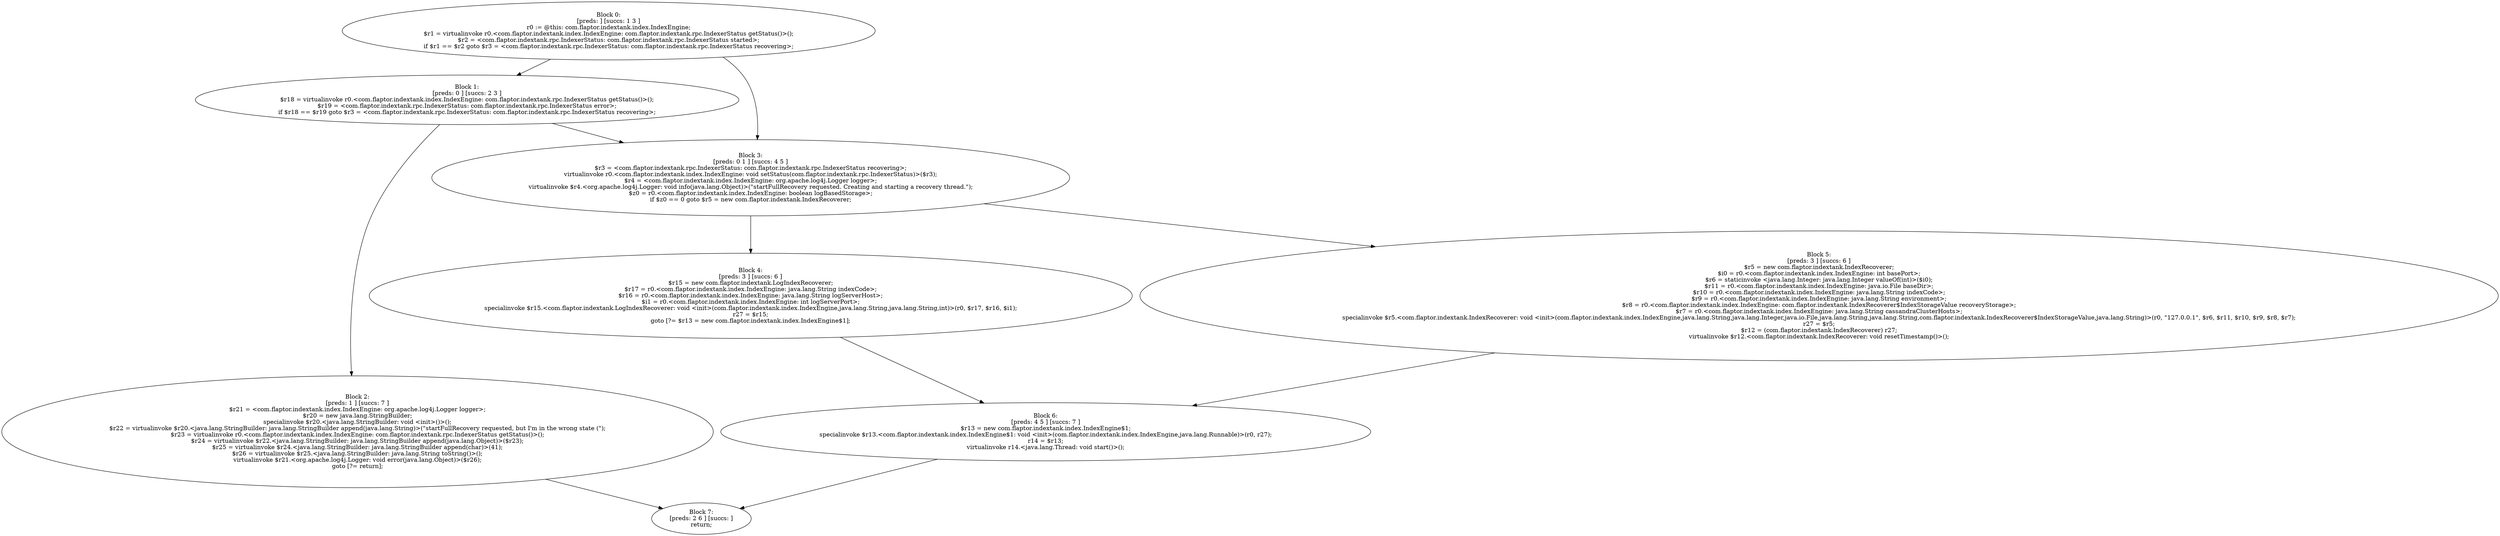 digraph "unitGraph" {
    "Block 0:
[preds: ] [succs: 1 3 ]
r0 := @this: com.flaptor.indextank.index.IndexEngine;
$r1 = virtualinvoke r0.<com.flaptor.indextank.index.IndexEngine: com.flaptor.indextank.rpc.IndexerStatus getStatus()>();
$r2 = <com.flaptor.indextank.rpc.IndexerStatus: com.flaptor.indextank.rpc.IndexerStatus started>;
if $r1 == $r2 goto $r3 = <com.flaptor.indextank.rpc.IndexerStatus: com.flaptor.indextank.rpc.IndexerStatus recovering>;
"
    "Block 1:
[preds: 0 ] [succs: 2 3 ]
$r18 = virtualinvoke r0.<com.flaptor.indextank.index.IndexEngine: com.flaptor.indextank.rpc.IndexerStatus getStatus()>();
$r19 = <com.flaptor.indextank.rpc.IndexerStatus: com.flaptor.indextank.rpc.IndexerStatus error>;
if $r18 == $r19 goto $r3 = <com.flaptor.indextank.rpc.IndexerStatus: com.flaptor.indextank.rpc.IndexerStatus recovering>;
"
    "Block 2:
[preds: 1 ] [succs: 7 ]
$r21 = <com.flaptor.indextank.index.IndexEngine: org.apache.log4j.Logger logger>;
$r20 = new java.lang.StringBuilder;
specialinvoke $r20.<java.lang.StringBuilder: void <init>()>();
$r22 = virtualinvoke $r20.<java.lang.StringBuilder: java.lang.StringBuilder append(java.lang.String)>(\"startFullRecovery requested, but I\'m in the wrong state (\");
$r23 = virtualinvoke r0.<com.flaptor.indextank.index.IndexEngine: com.flaptor.indextank.rpc.IndexerStatus getStatus()>();
$r24 = virtualinvoke $r22.<java.lang.StringBuilder: java.lang.StringBuilder append(java.lang.Object)>($r23);
$r25 = virtualinvoke $r24.<java.lang.StringBuilder: java.lang.StringBuilder append(char)>(41);
$r26 = virtualinvoke $r25.<java.lang.StringBuilder: java.lang.String toString()>();
virtualinvoke $r21.<org.apache.log4j.Logger: void error(java.lang.Object)>($r26);
goto [?= return];
"
    "Block 3:
[preds: 0 1 ] [succs: 4 5 ]
$r3 = <com.flaptor.indextank.rpc.IndexerStatus: com.flaptor.indextank.rpc.IndexerStatus recovering>;
virtualinvoke r0.<com.flaptor.indextank.index.IndexEngine: void setStatus(com.flaptor.indextank.rpc.IndexerStatus)>($r3);
$r4 = <com.flaptor.indextank.index.IndexEngine: org.apache.log4j.Logger logger>;
virtualinvoke $r4.<org.apache.log4j.Logger: void info(java.lang.Object)>(\"startFullRecovery requested. Creating and starting a recovery thread.\");
$z0 = r0.<com.flaptor.indextank.index.IndexEngine: boolean logBasedStorage>;
if $z0 == 0 goto $r5 = new com.flaptor.indextank.IndexRecoverer;
"
    "Block 4:
[preds: 3 ] [succs: 6 ]
$r15 = new com.flaptor.indextank.LogIndexRecoverer;
$r17 = r0.<com.flaptor.indextank.index.IndexEngine: java.lang.String indexCode>;
$r16 = r0.<com.flaptor.indextank.index.IndexEngine: java.lang.String logServerHost>;
$i1 = r0.<com.flaptor.indextank.index.IndexEngine: int logServerPort>;
specialinvoke $r15.<com.flaptor.indextank.LogIndexRecoverer: void <init>(com.flaptor.indextank.index.IndexEngine,java.lang.String,java.lang.String,int)>(r0, $r17, $r16, $i1);
r27 = $r15;
goto [?= $r13 = new com.flaptor.indextank.index.IndexEngine$1];
"
    "Block 5:
[preds: 3 ] [succs: 6 ]
$r5 = new com.flaptor.indextank.IndexRecoverer;
$i0 = r0.<com.flaptor.indextank.index.IndexEngine: int basePort>;
$r6 = staticinvoke <java.lang.Integer: java.lang.Integer valueOf(int)>($i0);
$r11 = r0.<com.flaptor.indextank.index.IndexEngine: java.io.File baseDir>;
$r10 = r0.<com.flaptor.indextank.index.IndexEngine: java.lang.String indexCode>;
$r9 = r0.<com.flaptor.indextank.index.IndexEngine: java.lang.String environment>;
$r8 = r0.<com.flaptor.indextank.index.IndexEngine: com.flaptor.indextank.IndexRecoverer$IndexStorageValue recoveryStorage>;
$r7 = r0.<com.flaptor.indextank.index.IndexEngine: java.lang.String cassandraClusterHosts>;
specialinvoke $r5.<com.flaptor.indextank.IndexRecoverer: void <init>(com.flaptor.indextank.index.IndexEngine,java.lang.String,java.lang.Integer,java.io.File,java.lang.String,java.lang.String,com.flaptor.indextank.IndexRecoverer$IndexStorageValue,java.lang.String)>(r0, \"127.0.0.1\", $r6, $r11, $r10, $r9, $r8, $r7);
r27 = $r5;
$r12 = (com.flaptor.indextank.IndexRecoverer) r27;
virtualinvoke $r12.<com.flaptor.indextank.IndexRecoverer: void resetTimestamp()>();
"
    "Block 6:
[preds: 4 5 ] [succs: 7 ]
$r13 = new com.flaptor.indextank.index.IndexEngine$1;
specialinvoke $r13.<com.flaptor.indextank.index.IndexEngine$1: void <init>(com.flaptor.indextank.index.IndexEngine,java.lang.Runnable)>(r0, r27);
r14 = $r13;
virtualinvoke r14.<java.lang.Thread: void start()>();
"
    "Block 7:
[preds: 2 6 ] [succs: ]
return;
"
    "Block 0:
[preds: ] [succs: 1 3 ]
r0 := @this: com.flaptor.indextank.index.IndexEngine;
$r1 = virtualinvoke r0.<com.flaptor.indextank.index.IndexEngine: com.flaptor.indextank.rpc.IndexerStatus getStatus()>();
$r2 = <com.flaptor.indextank.rpc.IndexerStatus: com.flaptor.indextank.rpc.IndexerStatus started>;
if $r1 == $r2 goto $r3 = <com.flaptor.indextank.rpc.IndexerStatus: com.flaptor.indextank.rpc.IndexerStatus recovering>;
"->"Block 1:
[preds: 0 ] [succs: 2 3 ]
$r18 = virtualinvoke r0.<com.flaptor.indextank.index.IndexEngine: com.flaptor.indextank.rpc.IndexerStatus getStatus()>();
$r19 = <com.flaptor.indextank.rpc.IndexerStatus: com.flaptor.indextank.rpc.IndexerStatus error>;
if $r18 == $r19 goto $r3 = <com.flaptor.indextank.rpc.IndexerStatus: com.flaptor.indextank.rpc.IndexerStatus recovering>;
";
    "Block 0:
[preds: ] [succs: 1 3 ]
r0 := @this: com.flaptor.indextank.index.IndexEngine;
$r1 = virtualinvoke r0.<com.flaptor.indextank.index.IndexEngine: com.flaptor.indextank.rpc.IndexerStatus getStatus()>();
$r2 = <com.flaptor.indextank.rpc.IndexerStatus: com.flaptor.indextank.rpc.IndexerStatus started>;
if $r1 == $r2 goto $r3 = <com.flaptor.indextank.rpc.IndexerStatus: com.flaptor.indextank.rpc.IndexerStatus recovering>;
"->"Block 3:
[preds: 0 1 ] [succs: 4 5 ]
$r3 = <com.flaptor.indextank.rpc.IndexerStatus: com.flaptor.indextank.rpc.IndexerStatus recovering>;
virtualinvoke r0.<com.flaptor.indextank.index.IndexEngine: void setStatus(com.flaptor.indextank.rpc.IndexerStatus)>($r3);
$r4 = <com.flaptor.indextank.index.IndexEngine: org.apache.log4j.Logger logger>;
virtualinvoke $r4.<org.apache.log4j.Logger: void info(java.lang.Object)>(\"startFullRecovery requested. Creating and starting a recovery thread.\");
$z0 = r0.<com.flaptor.indextank.index.IndexEngine: boolean logBasedStorage>;
if $z0 == 0 goto $r5 = new com.flaptor.indextank.IndexRecoverer;
";
    "Block 1:
[preds: 0 ] [succs: 2 3 ]
$r18 = virtualinvoke r0.<com.flaptor.indextank.index.IndexEngine: com.flaptor.indextank.rpc.IndexerStatus getStatus()>();
$r19 = <com.flaptor.indextank.rpc.IndexerStatus: com.flaptor.indextank.rpc.IndexerStatus error>;
if $r18 == $r19 goto $r3 = <com.flaptor.indextank.rpc.IndexerStatus: com.flaptor.indextank.rpc.IndexerStatus recovering>;
"->"Block 2:
[preds: 1 ] [succs: 7 ]
$r21 = <com.flaptor.indextank.index.IndexEngine: org.apache.log4j.Logger logger>;
$r20 = new java.lang.StringBuilder;
specialinvoke $r20.<java.lang.StringBuilder: void <init>()>();
$r22 = virtualinvoke $r20.<java.lang.StringBuilder: java.lang.StringBuilder append(java.lang.String)>(\"startFullRecovery requested, but I\'m in the wrong state (\");
$r23 = virtualinvoke r0.<com.flaptor.indextank.index.IndexEngine: com.flaptor.indextank.rpc.IndexerStatus getStatus()>();
$r24 = virtualinvoke $r22.<java.lang.StringBuilder: java.lang.StringBuilder append(java.lang.Object)>($r23);
$r25 = virtualinvoke $r24.<java.lang.StringBuilder: java.lang.StringBuilder append(char)>(41);
$r26 = virtualinvoke $r25.<java.lang.StringBuilder: java.lang.String toString()>();
virtualinvoke $r21.<org.apache.log4j.Logger: void error(java.lang.Object)>($r26);
goto [?= return];
";
    "Block 1:
[preds: 0 ] [succs: 2 3 ]
$r18 = virtualinvoke r0.<com.flaptor.indextank.index.IndexEngine: com.flaptor.indextank.rpc.IndexerStatus getStatus()>();
$r19 = <com.flaptor.indextank.rpc.IndexerStatus: com.flaptor.indextank.rpc.IndexerStatus error>;
if $r18 == $r19 goto $r3 = <com.flaptor.indextank.rpc.IndexerStatus: com.flaptor.indextank.rpc.IndexerStatus recovering>;
"->"Block 3:
[preds: 0 1 ] [succs: 4 5 ]
$r3 = <com.flaptor.indextank.rpc.IndexerStatus: com.flaptor.indextank.rpc.IndexerStatus recovering>;
virtualinvoke r0.<com.flaptor.indextank.index.IndexEngine: void setStatus(com.flaptor.indextank.rpc.IndexerStatus)>($r3);
$r4 = <com.flaptor.indextank.index.IndexEngine: org.apache.log4j.Logger logger>;
virtualinvoke $r4.<org.apache.log4j.Logger: void info(java.lang.Object)>(\"startFullRecovery requested. Creating and starting a recovery thread.\");
$z0 = r0.<com.flaptor.indextank.index.IndexEngine: boolean logBasedStorage>;
if $z0 == 0 goto $r5 = new com.flaptor.indextank.IndexRecoverer;
";
    "Block 2:
[preds: 1 ] [succs: 7 ]
$r21 = <com.flaptor.indextank.index.IndexEngine: org.apache.log4j.Logger logger>;
$r20 = new java.lang.StringBuilder;
specialinvoke $r20.<java.lang.StringBuilder: void <init>()>();
$r22 = virtualinvoke $r20.<java.lang.StringBuilder: java.lang.StringBuilder append(java.lang.String)>(\"startFullRecovery requested, but I\'m in the wrong state (\");
$r23 = virtualinvoke r0.<com.flaptor.indextank.index.IndexEngine: com.flaptor.indextank.rpc.IndexerStatus getStatus()>();
$r24 = virtualinvoke $r22.<java.lang.StringBuilder: java.lang.StringBuilder append(java.lang.Object)>($r23);
$r25 = virtualinvoke $r24.<java.lang.StringBuilder: java.lang.StringBuilder append(char)>(41);
$r26 = virtualinvoke $r25.<java.lang.StringBuilder: java.lang.String toString()>();
virtualinvoke $r21.<org.apache.log4j.Logger: void error(java.lang.Object)>($r26);
goto [?= return];
"->"Block 7:
[preds: 2 6 ] [succs: ]
return;
";
    "Block 3:
[preds: 0 1 ] [succs: 4 5 ]
$r3 = <com.flaptor.indextank.rpc.IndexerStatus: com.flaptor.indextank.rpc.IndexerStatus recovering>;
virtualinvoke r0.<com.flaptor.indextank.index.IndexEngine: void setStatus(com.flaptor.indextank.rpc.IndexerStatus)>($r3);
$r4 = <com.flaptor.indextank.index.IndexEngine: org.apache.log4j.Logger logger>;
virtualinvoke $r4.<org.apache.log4j.Logger: void info(java.lang.Object)>(\"startFullRecovery requested. Creating and starting a recovery thread.\");
$z0 = r0.<com.flaptor.indextank.index.IndexEngine: boolean logBasedStorage>;
if $z0 == 0 goto $r5 = new com.flaptor.indextank.IndexRecoverer;
"->"Block 4:
[preds: 3 ] [succs: 6 ]
$r15 = new com.flaptor.indextank.LogIndexRecoverer;
$r17 = r0.<com.flaptor.indextank.index.IndexEngine: java.lang.String indexCode>;
$r16 = r0.<com.flaptor.indextank.index.IndexEngine: java.lang.String logServerHost>;
$i1 = r0.<com.flaptor.indextank.index.IndexEngine: int logServerPort>;
specialinvoke $r15.<com.flaptor.indextank.LogIndexRecoverer: void <init>(com.flaptor.indextank.index.IndexEngine,java.lang.String,java.lang.String,int)>(r0, $r17, $r16, $i1);
r27 = $r15;
goto [?= $r13 = new com.flaptor.indextank.index.IndexEngine$1];
";
    "Block 3:
[preds: 0 1 ] [succs: 4 5 ]
$r3 = <com.flaptor.indextank.rpc.IndexerStatus: com.flaptor.indextank.rpc.IndexerStatus recovering>;
virtualinvoke r0.<com.flaptor.indextank.index.IndexEngine: void setStatus(com.flaptor.indextank.rpc.IndexerStatus)>($r3);
$r4 = <com.flaptor.indextank.index.IndexEngine: org.apache.log4j.Logger logger>;
virtualinvoke $r4.<org.apache.log4j.Logger: void info(java.lang.Object)>(\"startFullRecovery requested. Creating and starting a recovery thread.\");
$z0 = r0.<com.flaptor.indextank.index.IndexEngine: boolean logBasedStorage>;
if $z0 == 0 goto $r5 = new com.flaptor.indextank.IndexRecoverer;
"->"Block 5:
[preds: 3 ] [succs: 6 ]
$r5 = new com.flaptor.indextank.IndexRecoverer;
$i0 = r0.<com.flaptor.indextank.index.IndexEngine: int basePort>;
$r6 = staticinvoke <java.lang.Integer: java.lang.Integer valueOf(int)>($i0);
$r11 = r0.<com.flaptor.indextank.index.IndexEngine: java.io.File baseDir>;
$r10 = r0.<com.flaptor.indextank.index.IndexEngine: java.lang.String indexCode>;
$r9 = r0.<com.flaptor.indextank.index.IndexEngine: java.lang.String environment>;
$r8 = r0.<com.flaptor.indextank.index.IndexEngine: com.flaptor.indextank.IndexRecoverer$IndexStorageValue recoveryStorage>;
$r7 = r0.<com.flaptor.indextank.index.IndexEngine: java.lang.String cassandraClusterHosts>;
specialinvoke $r5.<com.flaptor.indextank.IndexRecoverer: void <init>(com.flaptor.indextank.index.IndexEngine,java.lang.String,java.lang.Integer,java.io.File,java.lang.String,java.lang.String,com.flaptor.indextank.IndexRecoverer$IndexStorageValue,java.lang.String)>(r0, \"127.0.0.1\", $r6, $r11, $r10, $r9, $r8, $r7);
r27 = $r5;
$r12 = (com.flaptor.indextank.IndexRecoverer) r27;
virtualinvoke $r12.<com.flaptor.indextank.IndexRecoverer: void resetTimestamp()>();
";
    "Block 4:
[preds: 3 ] [succs: 6 ]
$r15 = new com.flaptor.indextank.LogIndexRecoverer;
$r17 = r0.<com.flaptor.indextank.index.IndexEngine: java.lang.String indexCode>;
$r16 = r0.<com.flaptor.indextank.index.IndexEngine: java.lang.String logServerHost>;
$i1 = r0.<com.flaptor.indextank.index.IndexEngine: int logServerPort>;
specialinvoke $r15.<com.flaptor.indextank.LogIndexRecoverer: void <init>(com.flaptor.indextank.index.IndexEngine,java.lang.String,java.lang.String,int)>(r0, $r17, $r16, $i1);
r27 = $r15;
goto [?= $r13 = new com.flaptor.indextank.index.IndexEngine$1];
"->"Block 6:
[preds: 4 5 ] [succs: 7 ]
$r13 = new com.flaptor.indextank.index.IndexEngine$1;
specialinvoke $r13.<com.flaptor.indextank.index.IndexEngine$1: void <init>(com.flaptor.indextank.index.IndexEngine,java.lang.Runnable)>(r0, r27);
r14 = $r13;
virtualinvoke r14.<java.lang.Thread: void start()>();
";
    "Block 5:
[preds: 3 ] [succs: 6 ]
$r5 = new com.flaptor.indextank.IndexRecoverer;
$i0 = r0.<com.flaptor.indextank.index.IndexEngine: int basePort>;
$r6 = staticinvoke <java.lang.Integer: java.lang.Integer valueOf(int)>($i0);
$r11 = r0.<com.flaptor.indextank.index.IndexEngine: java.io.File baseDir>;
$r10 = r0.<com.flaptor.indextank.index.IndexEngine: java.lang.String indexCode>;
$r9 = r0.<com.flaptor.indextank.index.IndexEngine: java.lang.String environment>;
$r8 = r0.<com.flaptor.indextank.index.IndexEngine: com.flaptor.indextank.IndexRecoverer$IndexStorageValue recoveryStorage>;
$r7 = r0.<com.flaptor.indextank.index.IndexEngine: java.lang.String cassandraClusterHosts>;
specialinvoke $r5.<com.flaptor.indextank.IndexRecoverer: void <init>(com.flaptor.indextank.index.IndexEngine,java.lang.String,java.lang.Integer,java.io.File,java.lang.String,java.lang.String,com.flaptor.indextank.IndexRecoverer$IndexStorageValue,java.lang.String)>(r0, \"127.0.0.1\", $r6, $r11, $r10, $r9, $r8, $r7);
r27 = $r5;
$r12 = (com.flaptor.indextank.IndexRecoverer) r27;
virtualinvoke $r12.<com.flaptor.indextank.IndexRecoverer: void resetTimestamp()>();
"->"Block 6:
[preds: 4 5 ] [succs: 7 ]
$r13 = new com.flaptor.indextank.index.IndexEngine$1;
specialinvoke $r13.<com.flaptor.indextank.index.IndexEngine$1: void <init>(com.flaptor.indextank.index.IndexEngine,java.lang.Runnable)>(r0, r27);
r14 = $r13;
virtualinvoke r14.<java.lang.Thread: void start()>();
";
    "Block 6:
[preds: 4 5 ] [succs: 7 ]
$r13 = new com.flaptor.indextank.index.IndexEngine$1;
specialinvoke $r13.<com.flaptor.indextank.index.IndexEngine$1: void <init>(com.flaptor.indextank.index.IndexEngine,java.lang.Runnable)>(r0, r27);
r14 = $r13;
virtualinvoke r14.<java.lang.Thread: void start()>();
"->"Block 7:
[preds: 2 6 ] [succs: ]
return;
";
}
